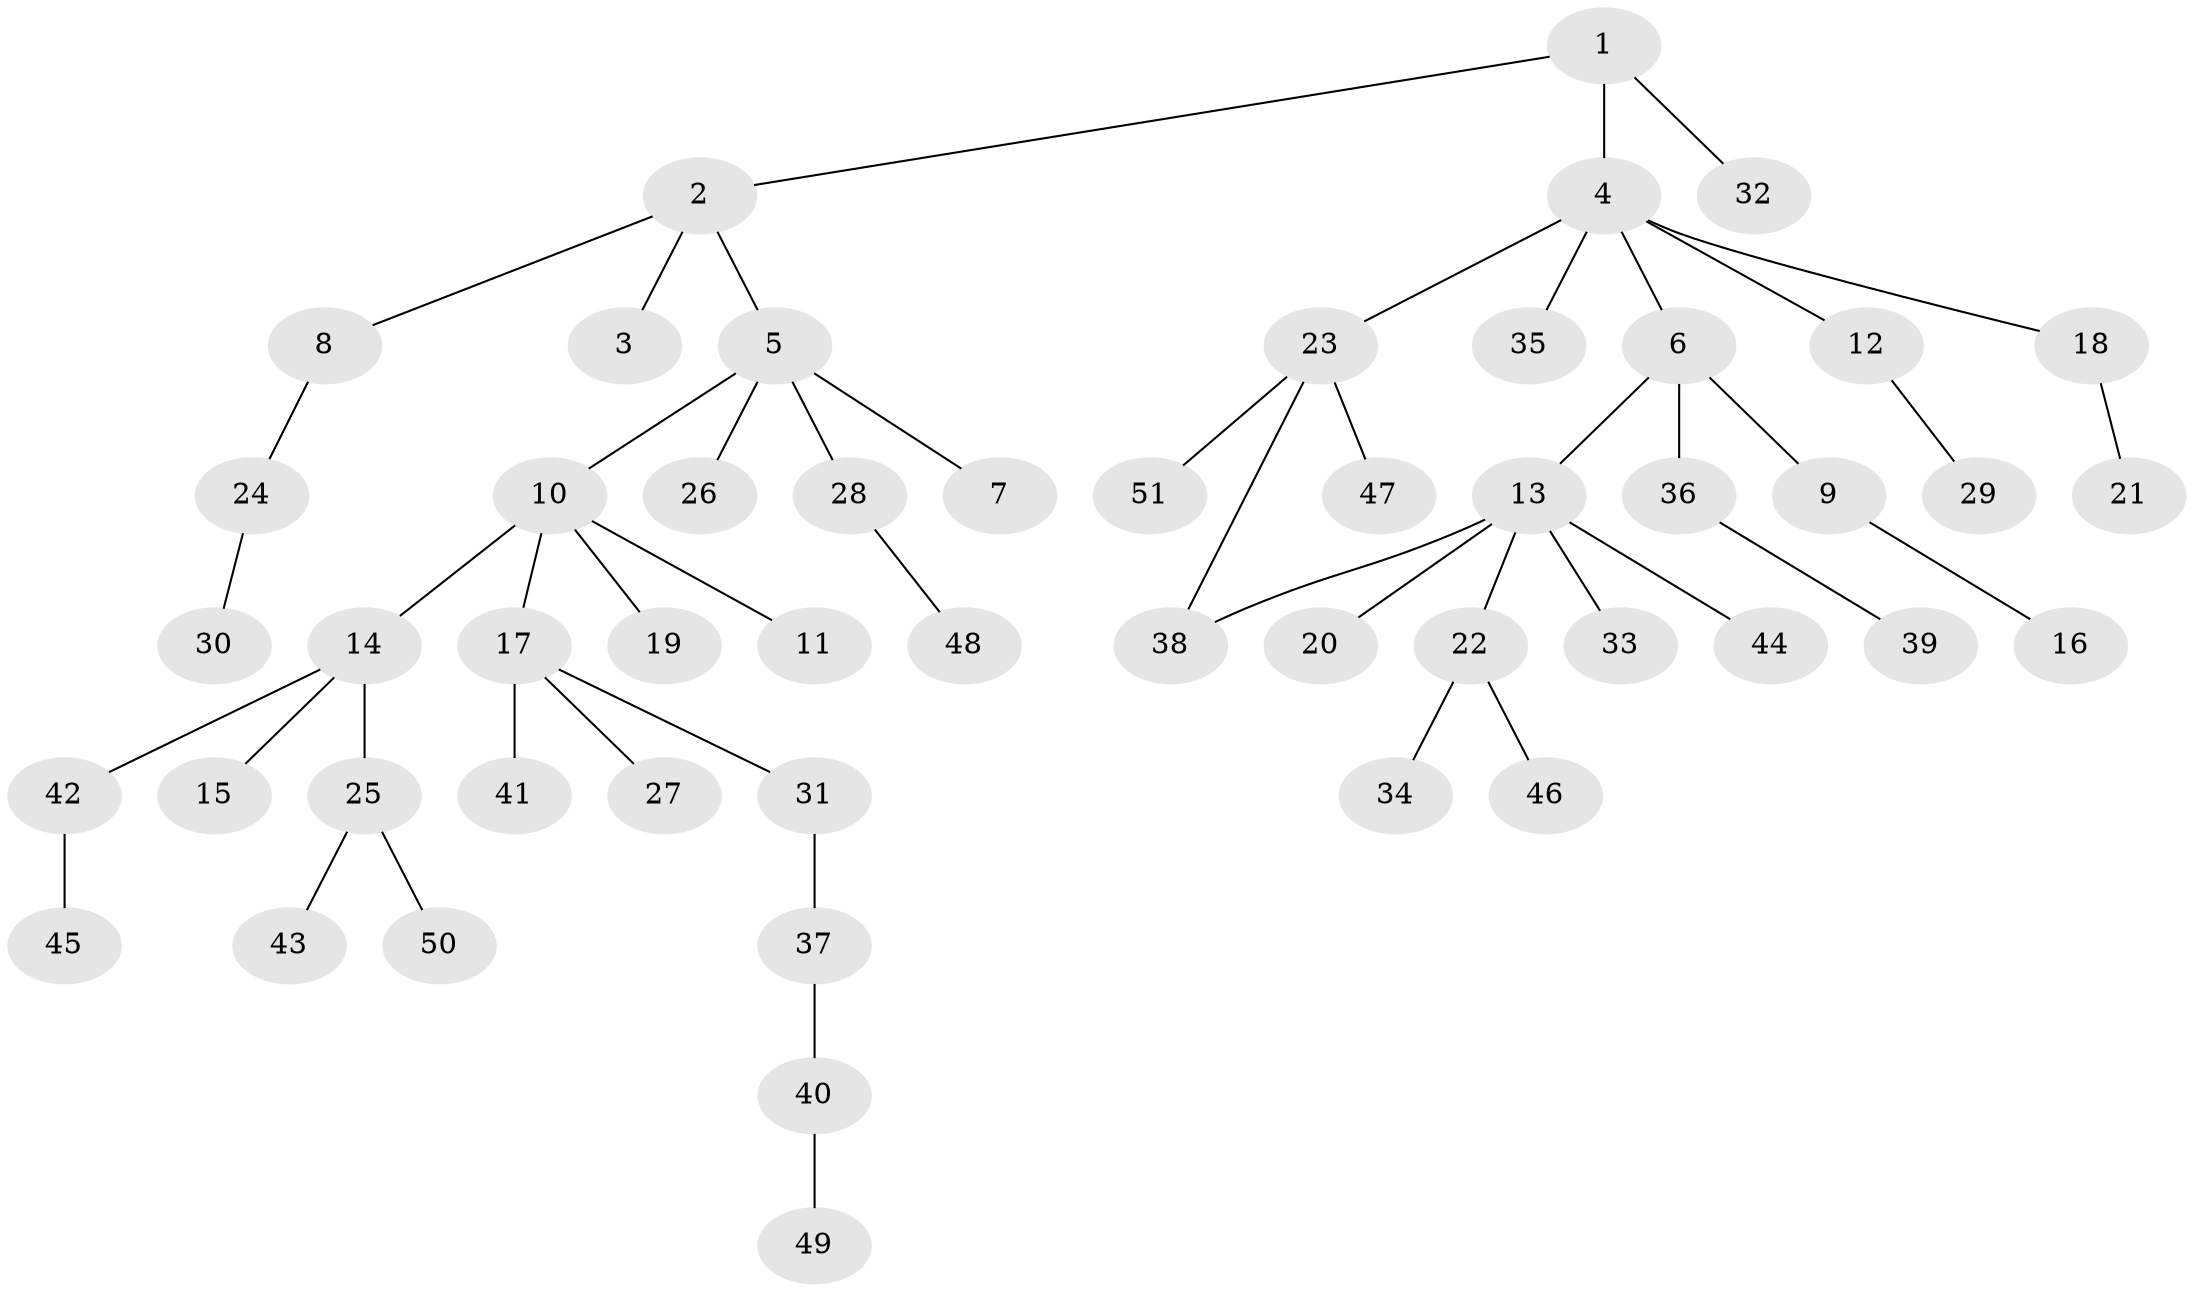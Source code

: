 // Generated by graph-tools (version 1.1) at 2025/25/03/09/25 03:25:28]
// undirected, 51 vertices, 51 edges
graph export_dot {
graph [start="1"]
  node [color=gray90,style=filled];
  1;
  2;
  3;
  4;
  5;
  6;
  7;
  8;
  9;
  10;
  11;
  12;
  13;
  14;
  15;
  16;
  17;
  18;
  19;
  20;
  21;
  22;
  23;
  24;
  25;
  26;
  27;
  28;
  29;
  30;
  31;
  32;
  33;
  34;
  35;
  36;
  37;
  38;
  39;
  40;
  41;
  42;
  43;
  44;
  45;
  46;
  47;
  48;
  49;
  50;
  51;
  1 -- 2;
  1 -- 4;
  1 -- 32;
  2 -- 3;
  2 -- 5;
  2 -- 8;
  4 -- 6;
  4 -- 12;
  4 -- 18;
  4 -- 23;
  4 -- 35;
  5 -- 7;
  5 -- 10;
  5 -- 26;
  5 -- 28;
  6 -- 9;
  6 -- 13;
  6 -- 36;
  8 -- 24;
  9 -- 16;
  10 -- 11;
  10 -- 14;
  10 -- 17;
  10 -- 19;
  12 -- 29;
  13 -- 20;
  13 -- 22;
  13 -- 33;
  13 -- 44;
  13 -- 38;
  14 -- 15;
  14 -- 25;
  14 -- 42;
  17 -- 27;
  17 -- 31;
  17 -- 41;
  18 -- 21;
  22 -- 34;
  22 -- 46;
  23 -- 38;
  23 -- 47;
  23 -- 51;
  24 -- 30;
  25 -- 43;
  25 -- 50;
  28 -- 48;
  31 -- 37;
  36 -- 39;
  37 -- 40;
  40 -- 49;
  42 -- 45;
}
